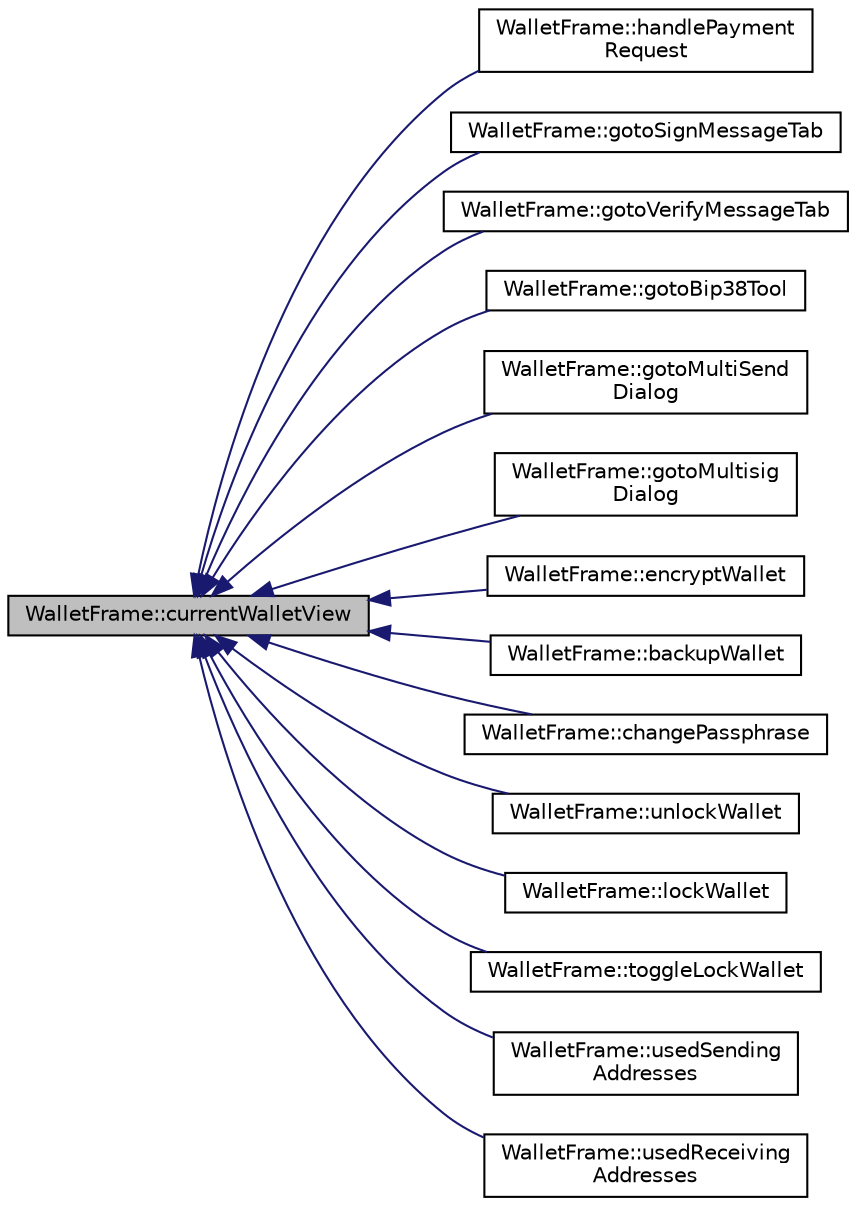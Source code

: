 digraph "WalletFrame::currentWalletView"
{
  edge [fontname="Helvetica",fontsize="10",labelfontname="Helvetica",labelfontsize="10"];
  node [fontname="Helvetica",fontsize="10",shape=record];
  rankdir="LR";
  Node242 [label="WalletFrame::currentWalletView",height=0.2,width=0.4,color="black", fillcolor="grey75", style="filled", fontcolor="black"];
  Node242 -> Node243 [dir="back",color="midnightblue",fontsize="10",style="solid",fontname="Helvetica"];
  Node243 [label="WalletFrame::handlePayment\lRequest",height=0.2,width=0.4,color="black", fillcolor="white", style="filled",URL="$class_wallet_frame.html#aa8c5b10f2240df164795619ca41c619c"];
  Node242 -> Node244 [dir="back",color="midnightblue",fontsize="10",style="solid",fontname="Helvetica"];
  Node244 [label="WalletFrame::gotoSignMessageTab",height=0.2,width=0.4,color="black", fillcolor="white", style="filled",URL="$class_wallet_frame.html#a386b4f2e20af7d13a688662cd3f9e1fc",tooltip="Show Sign/Verify Message dialog and switch to sign message tab. "];
  Node242 -> Node245 [dir="back",color="midnightblue",fontsize="10",style="solid",fontname="Helvetica"];
  Node245 [label="WalletFrame::gotoVerifyMessageTab",height=0.2,width=0.4,color="black", fillcolor="white", style="filled",URL="$class_wallet_frame.html#af5cce5026575d013cb9d6933ebe7aa98",tooltip="Show Sign/Verify Message dialog and switch to verify message tab. "];
  Node242 -> Node246 [dir="back",color="midnightblue",fontsize="10",style="solid",fontname="Helvetica"];
  Node246 [label="WalletFrame::gotoBip38Tool",height=0.2,width=0.4,color="black", fillcolor="white", style="filled",URL="$class_wallet_frame.html#a0a22b92967e8811dcf4637fe6774fef1",tooltip="Show BIP 38 tool - default to Encryption tab. "];
  Node242 -> Node247 [dir="back",color="midnightblue",fontsize="10",style="solid",fontname="Helvetica"];
  Node247 [label="WalletFrame::gotoMultiSend\lDialog",height=0.2,width=0.4,color="black", fillcolor="white", style="filled",URL="$class_wallet_frame.html#a4422d7faeabc6ea3eb09c7b195a362bb",tooltip="Show MultiSend Dialog. "];
  Node242 -> Node248 [dir="back",color="midnightblue",fontsize="10",style="solid",fontname="Helvetica"];
  Node248 [label="WalletFrame::gotoMultisig\lDialog",height=0.2,width=0.4,color="black", fillcolor="white", style="filled",URL="$class_wallet_frame.html#af4fff0e71372888b35c447b08eb37aaf",tooltip="show a multisig tab "];
  Node242 -> Node249 [dir="back",color="midnightblue",fontsize="10",style="solid",fontname="Helvetica"];
  Node249 [label="WalletFrame::encryptWallet",height=0.2,width=0.4,color="black", fillcolor="white", style="filled",URL="$class_wallet_frame.html#a8a9a419ba3e249f29fe321f2d789b761",tooltip="Encrypt the wallet. "];
  Node242 -> Node250 [dir="back",color="midnightblue",fontsize="10",style="solid",fontname="Helvetica"];
  Node250 [label="WalletFrame::backupWallet",height=0.2,width=0.4,color="black", fillcolor="white", style="filled",URL="$class_wallet_frame.html#a76aa3543635fedea052661a4cd44b81d",tooltip="Backup the wallet. "];
  Node242 -> Node251 [dir="back",color="midnightblue",fontsize="10",style="solid",fontname="Helvetica"];
  Node251 [label="WalletFrame::changePassphrase",height=0.2,width=0.4,color="black", fillcolor="white", style="filled",URL="$class_wallet_frame.html#a0a4026a734acdc0f5fbd5f775c167443",tooltip="Change encrypted wallet passphrase. "];
  Node242 -> Node252 [dir="back",color="midnightblue",fontsize="10",style="solid",fontname="Helvetica"];
  Node252 [label="WalletFrame::unlockWallet",height=0.2,width=0.4,color="black", fillcolor="white", style="filled",URL="$class_wallet_frame.html#a31b6e87c87b383ef53225b6c2b37f057",tooltip="Ask for passphrase to unlock wallet temporarily. "];
  Node242 -> Node253 [dir="back",color="midnightblue",fontsize="10",style="solid",fontname="Helvetica"];
  Node253 [label="WalletFrame::lockWallet",height=0.2,width=0.4,color="black", fillcolor="white", style="filled",URL="$class_wallet_frame.html#a0b94aa3ff7ae9ea4d3e31b038d8b9b25",tooltip="Lock wallet. "];
  Node242 -> Node254 [dir="back",color="midnightblue",fontsize="10",style="solid",fontname="Helvetica"];
  Node254 [label="WalletFrame::toggleLockWallet",height=0.2,width=0.4,color="black", fillcolor="white", style="filled",URL="$class_wallet_frame.html#aabe09da444c11859a0fc19e923ce0792",tooltip="Toggle Wallet Lock State. "];
  Node242 -> Node255 [dir="back",color="midnightblue",fontsize="10",style="solid",fontname="Helvetica"];
  Node255 [label="WalletFrame::usedSending\lAddresses",height=0.2,width=0.4,color="black", fillcolor="white", style="filled",URL="$class_wallet_frame.html#a7f697d220e7ea40d6e4d6e6c5e9ef3b4",tooltip="Show used sending addresses. "];
  Node242 -> Node256 [dir="back",color="midnightblue",fontsize="10",style="solid",fontname="Helvetica"];
  Node256 [label="WalletFrame::usedReceiving\lAddresses",height=0.2,width=0.4,color="black", fillcolor="white", style="filled",URL="$class_wallet_frame.html#a9273a0b98cf7ec9fc344658c38a4a0a3",tooltip="Show used receiving addresses. "];
}
